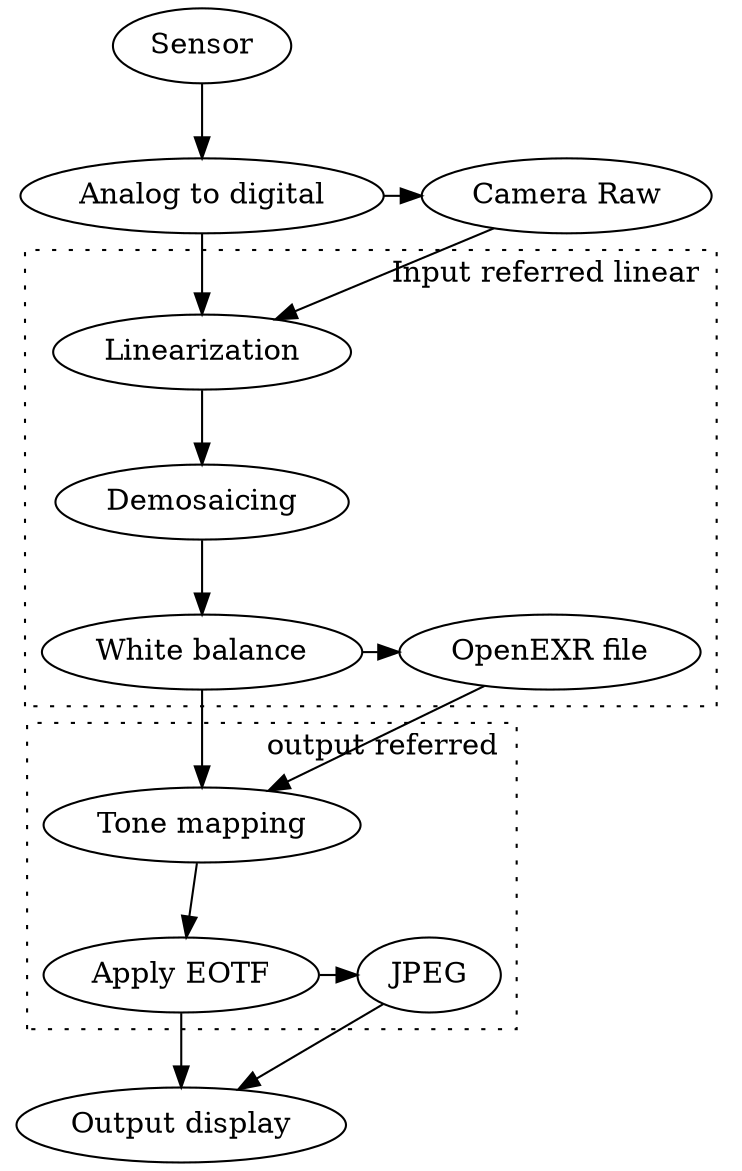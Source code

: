 //
// this is a graphviz dot file to create images/imageprocessing.png used on the SceneLinear.rst page
// This is not built automatically.
// To update:
// dot -Tpng imageprocessing.dot > images/imageprocessing.png
// the 'graphviz' package may be required. Remember to commit the updated images/imageprocessing.png image
//
   digraph "color processing chain" {
    sensor [ label="Sensor"];
    adc [label = "Analog to digital"];
    lin [label = "Linearization"];
    raw [label = "Camera Raw"];
    bayer [label = "Demosaicing"];
    wb [label = "White balance"];
    exr [label = "OpenEXR file"];
    tone [label = "Tone mapping"];
    eotf [label = "Apply EOTF"];
    jpeg [label = "JPEG"];
    display [label = "Output display"];

    sensor -> adc -> lin  [weight=10];
    { rank=same adc raw;}
    adc -> raw;
    raw -> lin;
    subgraph cluster_input
    {
      label="Input referred linear";
      labeljust="r";
      graph[style=dotted];
      lin -> bayer -> wb;
      { rank=same wb exr}
      wb -> exr;
    }
    wb -> tone [weight=10];
    exr ->tone;
    subgraph cluster_output
    {
      label="output referred";
      labeljust="r";
      graph[style=dotted];
      tone -> eotf [weight=10];
      { rank=same eotf jpeg;}
      eotf->jpeg;
    }
    jpeg->display;
    eotf->display [weight=10];
   }
